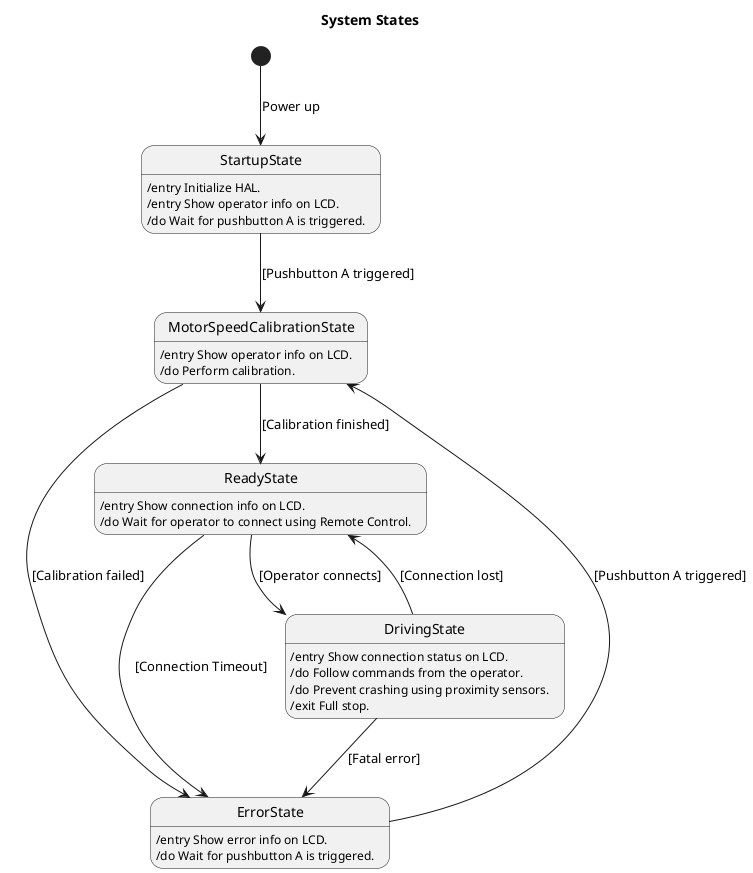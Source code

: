 @startuml RemoteControl System States

title System States

state StartupState: /entry Initialize HAL.
state StartupState: /entry Show operator info on LCD.
state StartupState: /do Wait for pushbutton A is triggered.

state MotorSpeedCalibrationState: /entry Show operator info on LCD.
state MotorSpeedCalibrationState: /do Perform calibration.

state ErrorState: /entry Show error info on LCD.
state ErrorState: /do Wait for pushbutton A is triggered.

state ReadyState: /entry Show connection info on LCD.
state ReadyState: /do Wait for operator to connect using Remote Control.

state DrivingState: /entry Show connection status on LCD.
state DrivingState: /do Follow commands from the operator.
state DrivingState: /do Prevent crashing using proximity sensors.
state DrivingState: /exit Full stop.

[*] --> StartupState: Power up
StartupState --> MotorSpeedCalibrationState: [Pushbutton A triggered]
MotorSpeedCalibrationState --> ReadyState: [Calibration finished]
MotorSpeedCalibrationState --> ErrorState: [Calibration failed]
ReadyState --> DrivingState: [Operator connects]
DrivingState --> ReadyState: [Connection lost]
ErrorState --> MotorSpeedCalibrationState: [Pushbutton A triggered]
ReadyState --> ErrorState: [Connection Timeout]
DrivingState --> ErrorState: [Fatal error]

@enduml